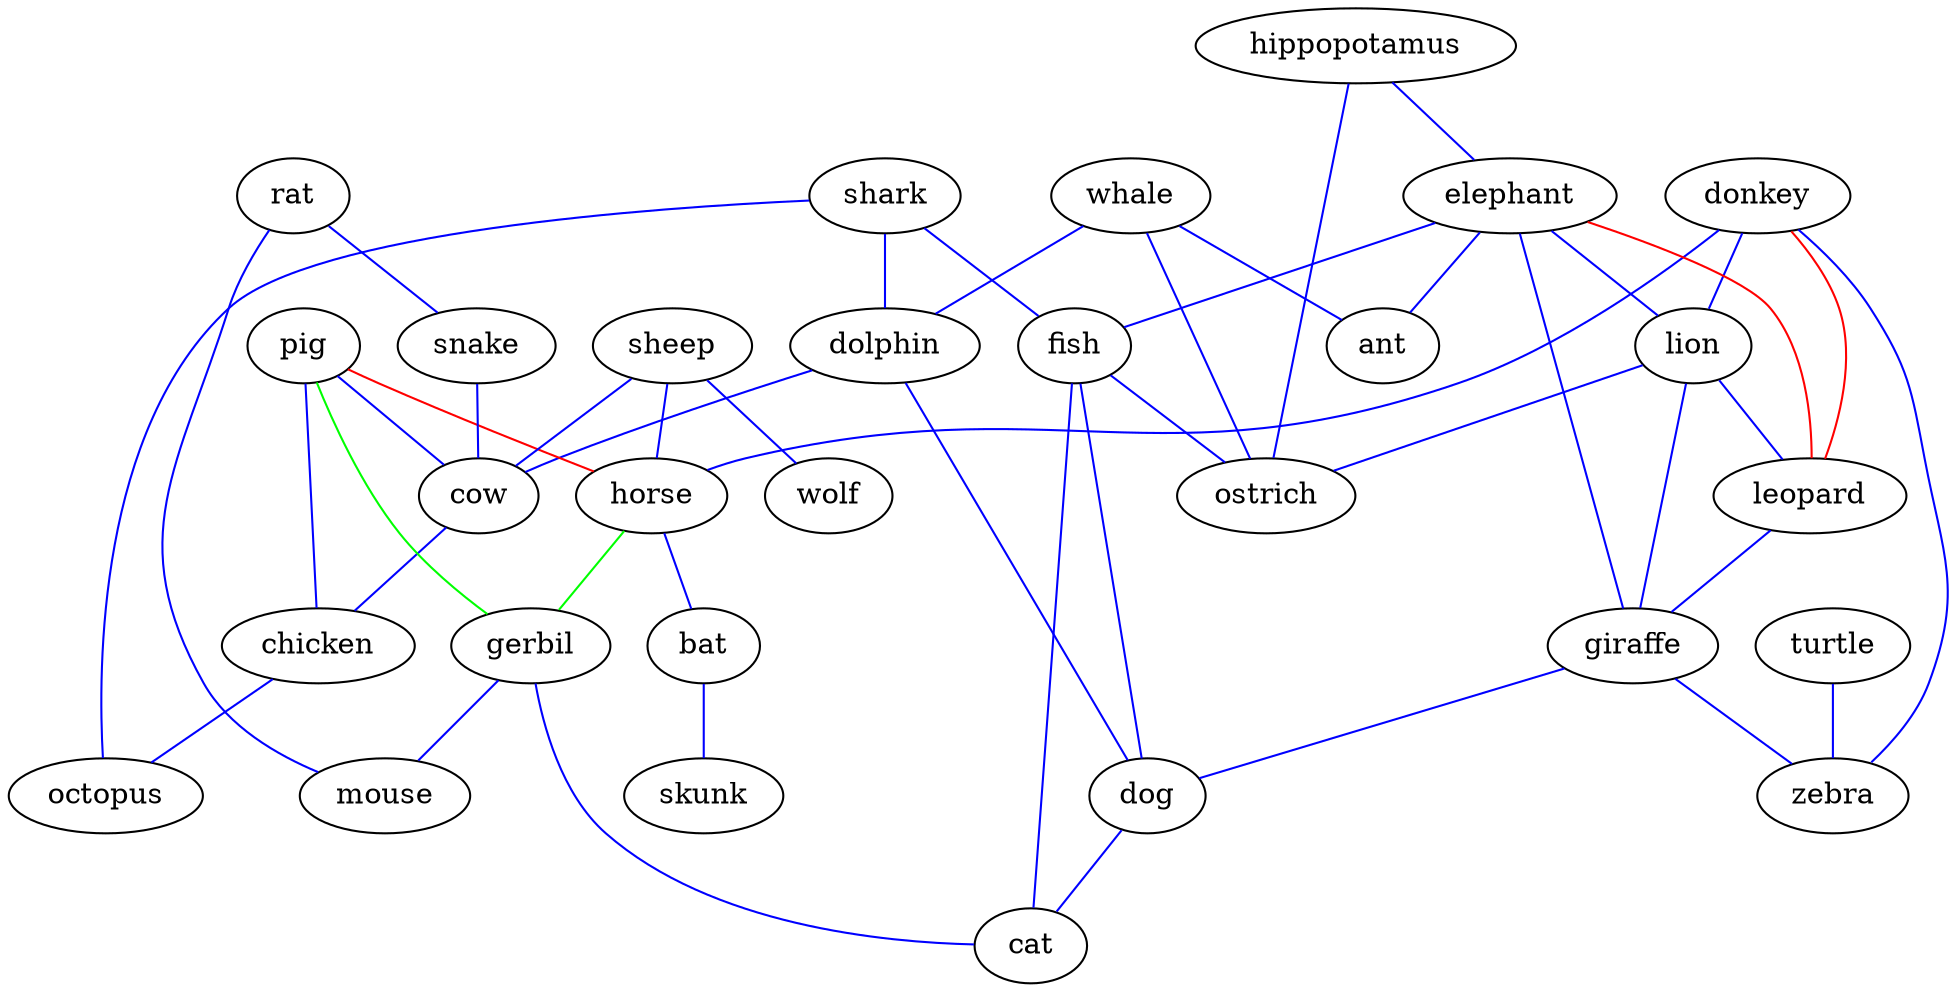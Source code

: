 strict graph { bat -- skunk [weight=1,color=blue]; chicken -- octopus [weight=1,color=blue]; cow -- chicken [weight=1,color=blue]; dog -- cat [weight=1,color=blue]; dolphin -- cow [weight=1,color=blue]; dolphin -- dog [weight=1,color=blue]; donkey -- horse [weight=1,color=blue]; donkey -- lion [weight=1,color=blue]; donkey -- zebra [weight=1,color=blue]; elephant -- ant [weight=1,color=blue]; elephant -- fish [weight=1,color=blue]; elephant -- giraffe [weight=1,color=blue]; elephant -- lion [weight=1,color=blue]; fish -- cat [weight=1,color=blue]; fish -- dog [weight=1,color=blue]; fish -- ostrich [weight=1,color=blue]; gerbil -- cat [weight=1,color=blue]; gerbil -- mouse [weight=1,color=blue]; giraffe -- dog [weight=1,color=blue]; giraffe -- zebra [weight=1,color=blue]; hippopotamus -- elephant [weight=1,color=blue]; hippopotamus -- ostrich [weight=1,color=blue]; horse -- bat [weight=1,color=blue]; leopard -- giraffe [weight=1,color=blue]; lion -- giraffe [weight=1,color=blue]; lion -- leopard [weight=1,color=blue]; lion -- ostrich [weight=1,color=blue]; pig -- chicken [weight=1,color=blue]; pig -- cow [weight=1,color=blue]; rat -- mouse [weight=1,color=blue]; rat -- snake [weight=1,color=blue]; shark -- dolphin [weight=1,color=blue]; shark -- fish [weight=1,color=blue]; shark -- octopus [weight=1,color=blue]; sheep -- cow [weight=1,color=blue]; sheep -- horse [weight=1,color=blue]; sheep -- wolf [weight=1,color=blue]; snake -- cow [weight=1,color=blue]; turtle -- zebra [weight=1,color=blue]; whale -- ant [weight=1,color=blue]; whale -- dolphin [weight=1,color=blue]; whale -- ostrich [weight=1,color=blue]; donkey -- leopard [weight=1,color=red]; elephant -- leopard [weight=1,color=red]; pig -- horse [weight=1,color=red]; horse -- gerbil [weight=1,color=green]; pig -- gerbil [weight=1,color=green]; }
